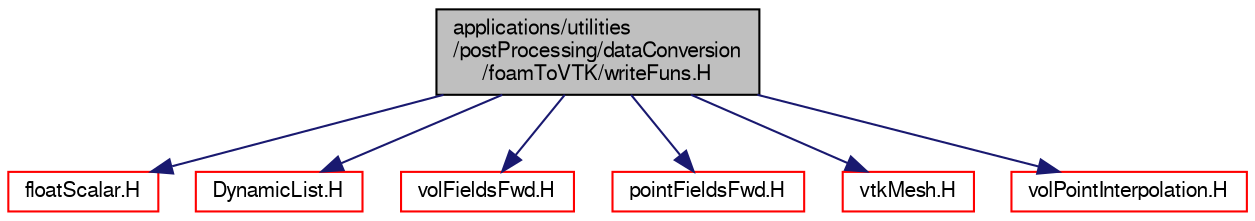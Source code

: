digraph "applications/utilities/postProcessing/dataConversion/foamToVTK/writeFuns.H"
{
  bgcolor="transparent";
  edge [fontname="FreeSans",fontsize="10",labelfontname="FreeSans",labelfontsize="10"];
  node [fontname="FreeSans",fontsize="10",shape=record];
  Node0 [label="applications/utilities\l/postProcessing/dataConversion\l/foamToVTK/writeFuns.H",height=0.2,width=0.4,color="black", fillcolor="grey75", style="filled", fontcolor="black"];
  Node0 -> Node1 [color="midnightblue",fontsize="10",style="solid",fontname="FreeSans"];
  Node1 [label="floatScalar.H",height=0.2,width=0.4,color="red",URL="$a12509.html"];
  Node0 -> Node22 [color="midnightblue",fontsize="10",style="solid",fontname="FreeSans"];
  Node22 [label="DynamicList.H",height=0.2,width=0.4,color="red",URL="$a08633.html"];
  Node0 -> Node51 [color="midnightblue",fontsize="10",style="solid",fontname="FreeSans"];
  Node51 [label="volFieldsFwd.H",height=0.2,width=0.4,color="red",URL="$a02753.html"];
  Node0 -> Node72 [color="midnightblue",fontsize="10",style="solid",fontname="FreeSans"];
  Node72 [label="pointFieldsFwd.H",height=0.2,width=0.4,color="red",URL="$a09884.html"];
  Node0 -> Node73 [color="midnightblue",fontsize="10",style="solid",fontname="FreeSans"];
  Node73 [label="vtkMesh.H",height=0.2,width=0.4,color="red",URL="$a38912.html"];
  Node0 -> Node297 [color="midnightblue",fontsize="10",style="solid",fontname="FreeSans"];
  Node297 [label="volPointInterpolation.H",height=0.2,width=0.4,color="red",URL="$a04340.html"];
}
